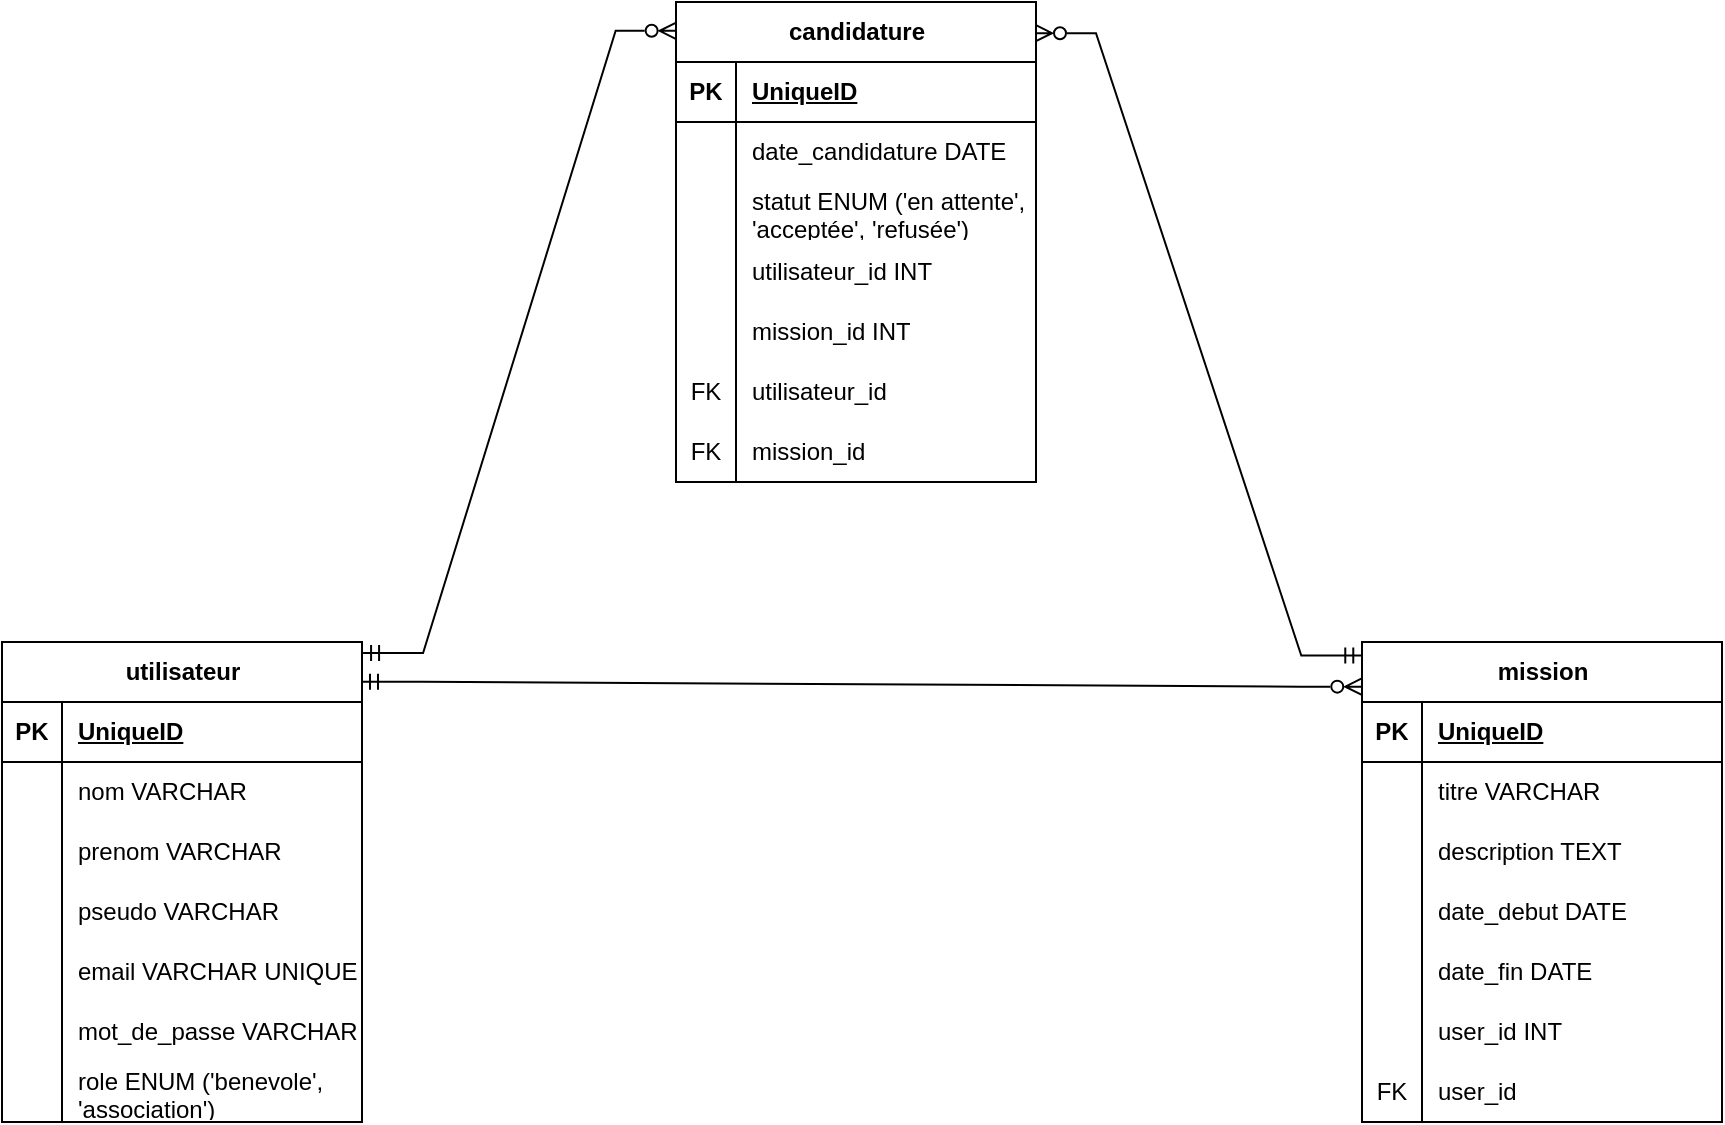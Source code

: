 <mxfile version="28.1.2">
  <diagram name="Page-1" id="drzbxd2dxCkqFDXYu_PV">
    <mxGraphModel dx="332" dy="196" grid="1" gridSize="10" guides="1" tooltips="1" connect="1" arrows="1" fold="1" page="1" pageScale="1" pageWidth="1654" pageHeight="2336" math="0" shadow="0">
      <root>
        <mxCell id="0" />
        <mxCell id="1" parent="0" />
        <mxCell id="DgoN_k9OaUiQ_qbFI7Nr-6" value="utilisateur" style="shape=table;startSize=30;container=1;collapsible=1;childLayout=tableLayout;fixedRows=1;rowLines=0;fontStyle=1;align=center;resizeLast=1;html=1;" vertex="1" parent="1">
          <mxGeometry x="400" y="440" width="180" height="240" as="geometry" />
        </mxCell>
        <mxCell id="DgoN_k9OaUiQ_qbFI7Nr-7" value="" style="shape=tableRow;horizontal=0;startSize=0;swimlaneHead=0;swimlaneBody=0;fillColor=none;collapsible=0;dropTarget=0;points=[[0,0.5],[1,0.5]];portConstraint=eastwest;top=0;left=0;right=0;bottom=1;" vertex="1" parent="DgoN_k9OaUiQ_qbFI7Nr-6">
          <mxGeometry y="30" width="180" height="30" as="geometry" />
        </mxCell>
        <mxCell id="DgoN_k9OaUiQ_qbFI7Nr-8" value="PK" style="shape=partialRectangle;connectable=0;fillColor=none;top=0;left=0;bottom=0;right=0;fontStyle=1;overflow=hidden;whiteSpace=wrap;html=1;" vertex="1" parent="DgoN_k9OaUiQ_qbFI7Nr-7">
          <mxGeometry width="30" height="30" as="geometry">
            <mxRectangle width="30" height="30" as="alternateBounds" />
          </mxGeometry>
        </mxCell>
        <mxCell id="DgoN_k9OaUiQ_qbFI7Nr-9" value="UniqueID" style="shape=partialRectangle;connectable=0;fillColor=none;top=0;left=0;bottom=0;right=0;align=left;spacingLeft=6;fontStyle=5;overflow=hidden;whiteSpace=wrap;html=1;" vertex="1" parent="DgoN_k9OaUiQ_qbFI7Nr-7">
          <mxGeometry x="30" width="150" height="30" as="geometry">
            <mxRectangle width="150" height="30" as="alternateBounds" />
          </mxGeometry>
        </mxCell>
        <mxCell id="DgoN_k9OaUiQ_qbFI7Nr-10" value="" style="shape=tableRow;horizontal=0;startSize=0;swimlaneHead=0;swimlaneBody=0;fillColor=none;collapsible=0;dropTarget=0;points=[[0,0.5],[1,0.5]];portConstraint=eastwest;top=0;left=0;right=0;bottom=0;" vertex="1" parent="DgoN_k9OaUiQ_qbFI7Nr-6">
          <mxGeometry y="60" width="180" height="30" as="geometry" />
        </mxCell>
        <mxCell id="DgoN_k9OaUiQ_qbFI7Nr-11" value="" style="shape=partialRectangle;connectable=0;fillColor=none;top=0;left=0;bottom=0;right=0;editable=1;overflow=hidden;whiteSpace=wrap;html=1;" vertex="1" parent="DgoN_k9OaUiQ_qbFI7Nr-10">
          <mxGeometry width="30" height="30" as="geometry">
            <mxRectangle width="30" height="30" as="alternateBounds" />
          </mxGeometry>
        </mxCell>
        <mxCell id="DgoN_k9OaUiQ_qbFI7Nr-12" value="nom VARCHAR" style="shape=partialRectangle;connectable=0;fillColor=none;top=0;left=0;bottom=0;right=0;align=left;spacingLeft=6;overflow=hidden;whiteSpace=wrap;html=1;" vertex="1" parent="DgoN_k9OaUiQ_qbFI7Nr-10">
          <mxGeometry x="30" width="150" height="30" as="geometry">
            <mxRectangle width="150" height="30" as="alternateBounds" />
          </mxGeometry>
        </mxCell>
        <mxCell id="DgoN_k9OaUiQ_qbFI7Nr-43" value="" style="shape=tableRow;horizontal=0;startSize=0;swimlaneHead=0;swimlaneBody=0;fillColor=none;collapsible=0;dropTarget=0;points=[[0,0.5],[1,0.5]];portConstraint=eastwest;top=0;left=0;right=0;bottom=0;" vertex="1" parent="DgoN_k9OaUiQ_qbFI7Nr-6">
          <mxGeometry y="90" width="180" height="30" as="geometry" />
        </mxCell>
        <mxCell id="DgoN_k9OaUiQ_qbFI7Nr-44" value="" style="shape=partialRectangle;connectable=0;fillColor=none;top=0;left=0;bottom=0;right=0;editable=1;overflow=hidden;whiteSpace=wrap;html=1;" vertex="1" parent="DgoN_k9OaUiQ_qbFI7Nr-43">
          <mxGeometry width="30" height="30" as="geometry">
            <mxRectangle width="30" height="30" as="alternateBounds" />
          </mxGeometry>
        </mxCell>
        <mxCell id="DgoN_k9OaUiQ_qbFI7Nr-45" value="prenom VARCHAR" style="shape=partialRectangle;connectable=0;fillColor=none;top=0;left=0;bottom=0;right=0;align=left;spacingLeft=6;overflow=hidden;whiteSpace=wrap;html=1;" vertex="1" parent="DgoN_k9OaUiQ_qbFI7Nr-43">
          <mxGeometry x="30" width="150" height="30" as="geometry">
            <mxRectangle width="150" height="30" as="alternateBounds" />
          </mxGeometry>
        </mxCell>
        <mxCell id="DgoN_k9OaUiQ_qbFI7Nr-46" value="" style="shape=tableRow;horizontal=0;startSize=0;swimlaneHead=0;swimlaneBody=0;fillColor=none;collapsible=0;dropTarget=0;points=[[0,0.5],[1,0.5]];portConstraint=eastwest;top=0;left=0;right=0;bottom=0;" vertex="1" parent="DgoN_k9OaUiQ_qbFI7Nr-6">
          <mxGeometry y="120" width="180" height="30" as="geometry" />
        </mxCell>
        <mxCell id="DgoN_k9OaUiQ_qbFI7Nr-47" value="" style="shape=partialRectangle;connectable=0;fillColor=none;top=0;left=0;bottom=0;right=0;editable=1;overflow=hidden;whiteSpace=wrap;html=1;" vertex="1" parent="DgoN_k9OaUiQ_qbFI7Nr-46">
          <mxGeometry width="30" height="30" as="geometry">
            <mxRectangle width="30" height="30" as="alternateBounds" />
          </mxGeometry>
        </mxCell>
        <mxCell id="DgoN_k9OaUiQ_qbFI7Nr-48" value="pseudo VARCHAR" style="shape=partialRectangle;connectable=0;fillColor=none;top=0;left=0;bottom=0;right=0;align=left;spacingLeft=6;overflow=hidden;whiteSpace=wrap;html=1;" vertex="1" parent="DgoN_k9OaUiQ_qbFI7Nr-46">
          <mxGeometry x="30" width="150" height="30" as="geometry">
            <mxRectangle width="150" height="30" as="alternateBounds" />
          </mxGeometry>
        </mxCell>
        <mxCell id="DgoN_k9OaUiQ_qbFI7Nr-53" value="" style="shape=tableRow;horizontal=0;startSize=0;swimlaneHead=0;swimlaneBody=0;fillColor=none;collapsible=0;dropTarget=0;points=[[0,0.5],[1,0.5]];portConstraint=eastwest;top=0;left=0;right=0;bottom=0;" vertex="1" parent="DgoN_k9OaUiQ_qbFI7Nr-6">
          <mxGeometry y="150" width="180" height="30" as="geometry" />
        </mxCell>
        <mxCell id="DgoN_k9OaUiQ_qbFI7Nr-54" value="" style="shape=partialRectangle;connectable=0;fillColor=none;top=0;left=0;bottom=0;right=0;editable=1;overflow=hidden;whiteSpace=wrap;html=1;" vertex="1" parent="DgoN_k9OaUiQ_qbFI7Nr-53">
          <mxGeometry width="30" height="30" as="geometry">
            <mxRectangle width="30" height="30" as="alternateBounds" />
          </mxGeometry>
        </mxCell>
        <mxCell id="DgoN_k9OaUiQ_qbFI7Nr-55" value="email VARCHAR UNIQUE" style="shape=partialRectangle;connectable=0;fillColor=none;top=0;left=0;bottom=0;right=0;align=left;spacingLeft=6;overflow=hidden;whiteSpace=wrap;html=1;" vertex="1" parent="DgoN_k9OaUiQ_qbFI7Nr-53">
          <mxGeometry x="30" width="150" height="30" as="geometry">
            <mxRectangle width="150" height="30" as="alternateBounds" />
          </mxGeometry>
        </mxCell>
        <mxCell id="DgoN_k9OaUiQ_qbFI7Nr-56" value="" style="shape=tableRow;horizontal=0;startSize=0;swimlaneHead=0;swimlaneBody=0;fillColor=none;collapsible=0;dropTarget=0;points=[[0,0.5],[1,0.5]];portConstraint=eastwest;top=0;left=0;right=0;bottom=0;" vertex="1" parent="DgoN_k9OaUiQ_qbFI7Nr-6">
          <mxGeometry y="180" width="180" height="30" as="geometry" />
        </mxCell>
        <mxCell id="DgoN_k9OaUiQ_qbFI7Nr-57" value="" style="shape=partialRectangle;connectable=0;fillColor=none;top=0;left=0;bottom=0;right=0;editable=1;overflow=hidden;whiteSpace=wrap;html=1;" vertex="1" parent="DgoN_k9OaUiQ_qbFI7Nr-56">
          <mxGeometry width="30" height="30" as="geometry">
            <mxRectangle width="30" height="30" as="alternateBounds" />
          </mxGeometry>
        </mxCell>
        <mxCell id="DgoN_k9OaUiQ_qbFI7Nr-58" value="mot_de_passe VARCHAR" style="shape=partialRectangle;connectable=0;fillColor=none;top=0;left=0;bottom=0;right=0;align=left;spacingLeft=6;overflow=hidden;whiteSpace=wrap;html=1;" vertex="1" parent="DgoN_k9OaUiQ_qbFI7Nr-56">
          <mxGeometry x="30" width="150" height="30" as="geometry">
            <mxRectangle width="150" height="30" as="alternateBounds" />
          </mxGeometry>
        </mxCell>
        <mxCell id="DgoN_k9OaUiQ_qbFI7Nr-59" value="" style="shape=tableRow;horizontal=0;startSize=0;swimlaneHead=0;swimlaneBody=0;fillColor=none;collapsible=0;dropTarget=0;points=[[0,0.5],[1,0.5]];portConstraint=eastwest;top=0;left=0;right=0;bottom=0;" vertex="1" parent="DgoN_k9OaUiQ_qbFI7Nr-6">
          <mxGeometry y="210" width="180" height="30" as="geometry" />
        </mxCell>
        <mxCell id="DgoN_k9OaUiQ_qbFI7Nr-60" value="" style="shape=partialRectangle;connectable=0;fillColor=none;top=0;left=0;bottom=0;right=0;editable=1;overflow=hidden;whiteSpace=wrap;html=1;" vertex="1" parent="DgoN_k9OaUiQ_qbFI7Nr-59">
          <mxGeometry width="30" height="30" as="geometry">
            <mxRectangle width="30" height="30" as="alternateBounds" />
          </mxGeometry>
        </mxCell>
        <mxCell id="DgoN_k9OaUiQ_qbFI7Nr-61" value="role ENUM (&#39;benevole&#39;,&lt;div&gt;&#39;association&#39;)&lt;/div&gt;" style="shape=partialRectangle;connectable=0;fillColor=none;top=0;left=0;bottom=0;right=0;align=left;spacingLeft=6;overflow=hidden;whiteSpace=wrap;html=1;" vertex="1" parent="DgoN_k9OaUiQ_qbFI7Nr-59">
          <mxGeometry x="30" width="150" height="30" as="geometry">
            <mxRectangle width="150" height="30" as="alternateBounds" />
          </mxGeometry>
        </mxCell>
        <mxCell id="DgoN_k9OaUiQ_qbFI7Nr-62" value="mission" style="shape=table;startSize=30;container=1;collapsible=1;childLayout=tableLayout;fixedRows=1;rowLines=0;fontStyle=1;align=center;resizeLast=1;html=1;" vertex="1" parent="1">
          <mxGeometry x="1080" y="440" width="180" height="240" as="geometry" />
        </mxCell>
        <mxCell id="DgoN_k9OaUiQ_qbFI7Nr-63" value="" style="shape=tableRow;horizontal=0;startSize=0;swimlaneHead=0;swimlaneBody=0;fillColor=none;collapsible=0;dropTarget=0;points=[[0,0.5],[1,0.5]];portConstraint=eastwest;top=0;left=0;right=0;bottom=1;" vertex="1" parent="DgoN_k9OaUiQ_qbFI7Nr-62">
          <mxGeometry y="30" width="180" height="30" as="geometry" />
        </mxCell>
        <mxCell id="DgoN_k9OaUiQ_qbFI7Nr-64" value="PK" style="shape=partialRectangle;connectable=0;fillColor=none;top=0;left=0;bottom=0;right=0;fontStyle=1;overflow=hidden;whiteSpace=wrap;html=1;" vertex="1" parent="DgoN_k9OaUiQ_qbFI7Nr-63">
          <mxGeometry width="30" height="30" as="geometry">
            <mxRectangle width="30" height="30" as="alternateBounds" />
          </mxGeometry>
        </mxCell>
        <mxCell id="DgoN_k9OaUiQ_qbFI7Nr-65" value="UniqueID" style="shape=partialRectangle;connectable=0;fillColor=none;top=0;left=0;bottom=0;right=0;align=left;spacingLeft=6;fontStyle=5;overflow=hidden;whiteSpace=wrap;html=1;" vertex="1" parent="DgoN_k9OaUiQ_qbFI7Nr-63">
          <mxGeometry x="30" width="150" height="30" as="geometry">
            <mxRectangle width="150" height="30" as="alternateBounds" />
          </mxGeometry>
        </mxCell>
        <mxCell id="DgoN_k9OaUiQ_qbFI7Nr-66" value="" style="shape=tableRow;horizontal=0;startSize=0;swimlaneHead=0;swimlaneBody=0;fillColor=none;collapsible=0;dropTarget=0;points=[[0,0.5],[1,0.5]];portConstraint=eastwest;top=0;left=0;right=0;bottom=0;" vertex="1" parent="DgoN_k9OaUiQ_qbFI7Nr-62">
          <mxGeometry y="60" width="180" height="30" as="geometry" />
        </mxCell>
        <mxCell id="DgoN_k9OaUiQ_qbFI7Nr-67" value="" style="shape=partialRectangle;connectable=0;fillColor=none;top=0;left=0;bottom=0;right=0;editable=1;overflow=hidden;whiteSpace=wrap;html=1;" vertex="1" parent="DgoN_k9OaUiQ_qbFI7Nr-66">
          <mxGeometry width="30" height="30" as="geometry">
            <mxRectangle width="30" height="30" as="alternateBounds" />
          </mxGeometry>
        </mxCell>
        <mxCell id="DgoN_k9OaUiQ_qbFI7Nr-68" value="titre VARCHAR" style="shape=partialRectangle;connectable=0;fillColor=none;top=0;left=0;bottom=0;right=0;align=left;spacingLeft=6;overflow=hidden;whiteSpace=wrap;html=1;" vertex="1" parent="DgoN_k9OaUiQ_qbFI7Nr-66">
          <mxGeometry x="30" width="150" height="30" as="geometry">
            <mxRectangle width="150" height="30" as="alternateBounds" />
          </mxGeometry>
        </mxCell>
        <mxCell id="DgoN_k9OaUiQ_qbFI7Nr-69" value="" style="shape=tableRow;horizontal=0;startSize=0;swimlaneHead=0;swimlaneBody=0;fillColor=none;collapsible=0;dropTarget=0;points=[[0,0.5],[1,0.5]];portConstraint=eastwest;top=0;left=0;right=0;bottom=0;" vertex="1" parent="DgoN_k9OaUiQ_qbFI7Nr-62">
          <mxGeometry y="90" width="180" height="30" as="geometry" />
        </mxCell>
        <mxCell id="DgoN_k9OaUiQ_qbFI7Nr-70" value="" style="shape=partialRectangle;connectable=0;fillColor=none;top=0;left=0;bottom=0;right=0;editable=1;overflow=hidden;whiteSpace=wrap;html=1;" vertex="1" parent="DgoN_k9OaUiQ_qbFI7Nr-69">
          <mxGeometry width="30" height="30" as="geometry">
            <mxRectangle width="30" height="30" as="alternateBounds" />
          </mxGeometry>
        </mxCell>
        <mxCell id="DgoN_k9OaUiQ_qbFI7Nr-71" value="description TEXT" style="shape=partialRectangle;connectable=0;fillColor=none;top=0;left=0;bottom=0;right=0;align=left;spacingLeft=6;overflow=hidden;whiteSpace=wrap;html=1;" vertex="1" parent="DgoN_k9OaUiQ_qbFI7Nr-69">
          <mxGeometry x="30" width="150" height="30" as="geometry">
            <mxRectangle width="150" height="30" as="alternateBounds" />
          </mxGeometry>
        </mxCell>
        <mxCell id="DgoN_k9OaUiQ_qbFI7Nr-72" value="" style="shape=tableRow;horizontal=0;startSize=0;swimlaneHead=0;swimlaneBody=0;fillColor=none;collapsible=0;dropTarget=0;points=[[0,0.5],[1,0.5]];portConstraint=eastwest;top=0;left=0;right=0;bottom=0;" vertex="1" parent="DgoN_k9OaUiQ_qbFI7Nr-62">
          <mxGeometry y="120" width="180" height="30" as="geometry" />
        </mxCell>
        <mxCell id="DgoN_k9OaUiQ_qbFI7Nr-73" value="" style="shape=partialRectangle;connectable=0;fillColor=none;top=0;left=0;bottom=0;right=0;editable=1;overflow=hidden;whiteSpace=wrap;html=1;" vertex="1" parent="DgoN_k9OaUiQ_qbFI7Nr-72">
          <mxGeometry width="30" height="30" as="geometry">
            <mxRectangle width="30" height="30" as="alternateBounds" />
          </mxGeometry>
        </mxCell>
        <mxCell id="DgoN_k9OaUiQ_qbFI7Nr-74" value="date_debut DATE" style="shape=partialRectangle;connectable=0;fillColor=none;top=0;left=0;bottom=0;right=0;align=left;spacingLeft=6;overflow=hidden;whiteSpace=wrap;html=1;" vertex="1" parent="DgoN_k9OaUiQ_qbFI7Nr-72">
          <mxGeometry x="30" width="150" height="30" as="geometry">
            <mxRectangle width="150" height="30" as="alternateBounds" />
          </mxGeometry>
        </mxCell>
        <mxCell id="DgoN_k9OaUiQ_qbFI7Nr-75" value="" style="shape=tableRow;horizontal=0;startSize=0;swimlaneHead=0;swimlaneBody=0;fillColor=none;collapsible=0;dropTarget=0;points=[[0,0.5],[1,0.5]];portConstraint=eastwest;top=0;left=0;right=0;bottom=0;" vertex="1" parent="DgoN_k9OaUiQ_qbFI7Nr-62">
          <mxGeometry y="150" width="180" height="30" as="geometry" />
        </mxCell>
        <mxCell id="DgoN_k9OaUiQ_qbFI7Nr-76" value="" style="shape=partialRectangle;connectable=0;fillColor=none;top=0;left=0;bottom=0;right=0;editable=1;overflow=hidden;whiteSpace=wrap;html=1;" vertex="1" parent="DgoN_k9OaUiQ_qbFI7Nr-75">
          <mxGeometry width="30" height="30" as="geometry">
            <mxRectangle width="30" height="30" as="alternateBounds" />
          </mxGeometry>
        </mxCell>
        <mxCell id="DgoN_k9OaUiQ_qbFI7Nr-77" value="date_fin DATE" style="shape=partialRectangle;connectable=0;fillColor=none;top=0;left=0;bottom=0;right=0;align=left;spacingLeft=6;overflow=hidden;whiteSpace=wrap;html=1;" vertex="1" parent="DgoN_k9OaUiQ_qbFI7Nr-75">
          <mxGeometry x="30" width="150" height="30" as="geometry">
            <mxRectangle width="150" height="30" as="alternateBounds" />
          </mxGeometry>
        </mxCell>
        <mxCell id="DgoN_k9OaUiQ_qbFI7Nr-78" value="" style="shape=tableRow;horizontal=0;startSize=0;swimlaneHead=0;swimlaneBody=0;fillColor=none;collapsible=0;dropTarget=0;points=[[0,0.5],[1,0.5]];portConstraint=eastwest;top=0;left=0;right=0;bottom=0;" vertex="1" parent="DgoN_k9OaUiQ_qbFI7Nr-62">
          <mxGeometry y="180" width="180" height="30" as="geometry" />
        </mxCell>
        <mxCell id="DgoN_k9OaUiQ_qbFI7Nr-79" value="" style="shape=partialRectangle;connectable=0;fillColor=none;top=0;left=0;bottom=0;right=0;editable=1;overflow=hidden;whiteSpace=wrap;html=1;" vertex="1" parent="DgoN_k9OaUiQ_qbFI7Nr-78">
          <mxGeometry width="30" height="30" as="geometry">
            <mxRectangle width="30" height="30" as="alternateBounds" />
          </mxGeometry>
        </mxCell>
        <mxCell id="DgoN_k9OaUiQ_qbFI7Nr-80" value="user_id INT" style="shape=partialRectangle;connectable=0;fillColor=none;top=0;left=0;bottom=0;right=0;align=left;spacingLeft=6;overflow=hidden;whiteSpace=wrap;html=1;" vertex="1" parent="DgoN_k9OaUiQ_qbFI7Nr-78">
          <mxGeometry x="30" width="150" height="30" as="geometry">
            <mxRectangle width="150" height="30" as="alternateBounds" />
          </mxGeometry>
        </mxCell>
        <mxCell id="DgoN_k9OaUiQ_qbFI7Nr-81" value="" style="shape=tableRow;horizontal=0;startSize=0;swimlaneHead=0;swimlaneBody=0;fillColor=none;collapsible=0;dropTarget=0;points=[[0,0.5],[1,0.5]];portConstraint=eastwest;top=0;left=0;right=0;bottom=0;" vertex="1" parent="DgoN_k9OaUiQ_qbFI7Nr-62">
          <mxGeometry y="210" width="180" height="30" as="geometry" />
        </mxCell>
        <mxCell id="DgoN_k9OaUiQ_qbFI7Nr-82" value="FK" style="shape=partialRectangle;connectable=0;fillColor=none;top=0;left=0;bottom=0;right=0;editable=1;overflow=hidden;whiteSpace=wrap;html=1;" vertex="1" parent="DgoN_k9OaUiQ_qbFI7Nr-81">
          <mxGeometry width="30" height="30" as="geometry">
            <mxRectangle width="30" height="30" as="alternateBounds" />
          </mxGeometry>
        </mxCell>
        <mxCell id="DgoN_k9OaUiQ_qbFI7Nr-83" value="user_id" style="shape=partialRectangle;connectable=0;fillColor=none;top=0;left=0;bottom=0;right=0;align=left;spacingLeft=6;overflow=hidden;whiteSpace=wrap;html=1;" vertex="1" parent="DgoN_k9OaUiQ_qbFI7Nr-81">
          <mxGeometry x="30" width="150" height="30" as="geometry">
            <mxRectangle width="150" height="30" as="alternateBounds" />
          </mxGeometry>
        </mxCell>
        <mxCell id="DgoN_k9OaUiQ_qbFI7Nr-84" value="candidature" style="shape=table;startSize=30;container=1;collapsible=1;childLayout=tableLayout;fixedRows=1;rowLines=0;fontStyle=1;align=center;resizeLast=1;html=1;" vertex="1" parent="1">
          <mxGeometry x="737" y="120" width="180" height="240" as="geometry" />
        </mxCell>
        <mxCell id="DgoN_k9OaUiQ_qbFI7Nr-85" value="" style="shape=tableRow;horizontal=0;startSize=0;swimlaneHead=0;swimlaneBody=0;fillColor=none;collapsible=0;dropTarget=0;points=[[0,0.5],[1,0.5]];portConstraint=eastwest;top=0;left=0;right=0;bottom=1;" vertex="1" parent="DgoN_k9OaUiQ_qbFI7Nr-84">
          <mxGeometry y="30" width="180" height="30" as="geometry" />
        </mxCell>
        <mxCell id="DgoN_k9OaUiQ_qbFI7Nr-86" value="PK" style="shape=partialRectangle;connectable=0;fillColor=none;top=0;left=0;bottom=0;right=0;fontStyle=1;overflow=hidden;whiteSpace=wrap;html=1;" vertex="1" parent="DgoN_k9OaUiQ_qbFI7Nr-85">
          <mxGeometry width="30" height="30" as="geometry">
            <mxRectangle width="30" height="30" as="alternateBounds" />
          </mxGeometry>
        </mxCell>
        <mxCell id="DgoN_k9OaUiQ_qbFI7Nr-87" value="UniqueID" style="shape=partialRectangle;connectable=0;fillColor=none;top=0;left=0;bottom=0;right=0;align=left;spacingLeft=6;fontStyle=5;overflow=hidden;whiteSpace=wrap;html=1;" vertex="1" parent="DgoN_k9OaUiQ_qbFI7Nr-85">
          <mxGeometry x="30" width="150" height="30" as="geometry">
            <mxRectangle width="150" height="30" as="alternateBounds" />
          </mxGeometry>
        </mxCell>
        <mxCell id="DgoN_k9OaUiQ_qbFI7Nr-88" value="" style="shape=tableRow;horizontal=0;startSize=0;swimlaneHead=0;swimlaneBody=0;fillColor=none;collapsible=0;dropTarget=0;points=[[0,0.5],[1,0.5]];portConstraint=eastwest;top=0;left=0;right=0;bottom=0;" vertex="1" parent="DgoN_k9OaUiQ_qbFI7Nr-84">
          <mxGeometry y="60" width="180" height="30" as="geometry" />
        </mxCell>
        <mxCell id="DgoN_k9OaUiQ_qbFI7Nr-89" value="" style="shape=partialRectangle;connectable=0;fillColor=none;top=0;left=0;bottom=0;right=0;editable=1;overflow=hidden;whiteSpace=wrap;html=1;" vertex="1" parent="DgoN_k9OaUiQ_qbFI7Nr-88">
          <mxGeometry width="30" height="30" as="geometry">
            <mxRectangle width="30" height="30" as="alternateBounds" />
          </mxGeometry>
        </mxCell>
        <mxCell id="DgoN_k9OaUiQ_qbFI7Nr-90" value="date_candidature DATE" style="shape=partialRectangle;connectable=0;fillColor=none;top=0;left=0;bottom=0;right=0;align=left;spacingLeft=6;overflow=hidden;whiteSpace=wrap;html=1;" vertex="1" parent="DgoN_k9OaUiQ_qbFI7Nr-88">
          <mxGeometry x="30" width="150" height="30" as="geometry">
            <mxRectangle width="150" height="30" as="alternateBounds" />
          </mxGeometry>
        </mxCell>
        <mxCell id="DgoN_k9OaUiQ_qbFI7Nr-91" value="" style="shape=tableRow;horizontal=0;startSize=0;swimlaneHead=0;swimlaneBody=0;fillColor=none;collapsible=0;dropTarget=0;points=[[0,0.5],[1,0.5]];portConstraint=eastwest;top=0;left=0;right=0;bottom=0;" vertex="1" parent="DgoN_k9OaUiQ_qbFI7Nr-84">
          <mxGeometry y="90" width="180" height="30" as="geometry" />
        </mxCell>
        <mxCell id="DgoN_k9OaUiQ_qbFI7Nr-92" value="" style="shape=partialRectangle;connectable=0;fillColor=none;top=0;left=0;bottom=0;right=0;editable=1;overflow=hidden;whiteSpace=wrap;html=1;" vertex="1" parent="DgoN_k9OaUiQ_qbFI7Nr-91">
          <mxGeometry width="30" height="30" as="geometry">
            <mxRectangle width="30" height="30" as="alternateBounds" />
          </mxGeometry>
        </mxCell>
        <mxCell id="DgoN_k9OaUiQ_qbFI7Nr-93" value="statut ENUM (&#39;en attente&#39;,&lt;br&gt;&#39;acceptée&#39;, &#39;refusée&#39;)" style="shape=partialRectangle;connectable=0;fillColor=none;top=0;left=0;bottom=0;right=0;align=left;spacingLeft=6;overflow=hidden;whiteSpace=wrap;html=1;" vertex="1" parent="DgoN_k9OaUiQ_qbFI7Nr-91">
          <mxGeometry x="30" width="150" height="30" as="geometry">
            <mxRectangle width="150" height="30" as="alternateBounds" />
          </mxGeometry>
        </mxCell>
        <mxCell id="DgoN_k9OaUiQ_qbFI7Nr-94" value="" style="shape=tableRow;horizontal=0;startSize=0;swimlaneHead=0;swimlaneBody=0;fillColor=none;collapsible=0;dropTarget=0;points=[[0,0.5],[1,0.5]];portConstraint=eastwest;top=0;left=0;right=0;bottom=0;" vertex="1" parent="DgoN_k9OaUiQ_qbFI7Nr-84">
          <mxGeometry y="120" width="180" height="30" as="geometry" />
        </mxCell>
        <mxCell id="DgoN_k9OaUiQ_qbFI7Nr-95" value="" style="shape=partialRectangle;connectable=0;fillColor=none;top=0;left=0;bottom=0;right=0;editable=1;overflow=hidden;whiteSpace=wrap;html=1;" vertex="1" parent="DgoN_k9OaUiQ_qbFI7Nr-94">
          <mxGeometry width="30" height="30" as="geometry">
            <mxRectangle width="30" height="30" as="alternateBounds" />
          </mxGeometry>
        </mxCell>
        <mxCell id="DgoN_k9OaUiQ_qbFI7Nr-96" value="utilisateur_id INT" style="shape=partialRectangle;connectable=0;fillColor=none;top=0;left=0;bottom=0;right=0;align=left;spacingLeft=6;overflow=hidden;whiteSpace=wrap;html=1;" vertex="1" parent="DgoN_k9OaUiQ_qbFI7Nr-94">
          <mxGeometry x="30" width="150" height="30" as="geometry">
            <mxRectangle width="150" height="30" as="alternateBounds" />
          </mxGeometry>
        </mxCell>
        <mxCell id="DgoN_k9OaUiQ_qbFI7Nr-97" value="" style="shape=tableRow;horizontal=0;startSize=0;swimlaneHead=0;swimlaneBody=0;fillColor=none;collapsible=0;dropTarget=0;points=[[0,0.5],[1,0.5]];portConstraint=eastwest;top=0;left=0;right=0;bottom=0;" vertex="1" parent="DgoN_k9OaUiQ_qbFI7Nr-84">
          <mxGeometry y="150" width="180" height="30" as="geometry" />
        </mxCell>
        <mxCell id="DgoN_k9OaUiQ_qbFI7Nr-98" value="" style="shape=partialRectangle;connectable=0;fillColor=none;top=0;left=0;bottom=0;right=0;editable=1;overflow=hidden;whiteSpace=wrap;html=1;" vertex="1" parent="DgoN_k9OaUiQ_qbFI7Nr-97">
          <mxGeometry width="30" height="30" as="geometry">
            <mxRectangle width="30" height="30" as="alternateBounds" />
          </mxGeometry>
        </mxCell>
        <mxCell id="DgoN_k9OaUiQ_qbFI7Nr-99" value="mission_id INT" style="shape=partialRectangle;connectable=0;fillColor=none;top=0;left=0;bottom=0;right=0;align=left;spacingLeft=6;overflow=hidden;whiteSpace=wrap;html=1;" vertex="1" parent="DgoN_k9OaUiQ_qbFI7Nr-97">
          <mxGeometry x="30" width="150" height="30" as="geometry">
            <mxRectangle width="150" height="30" as="alternateBounds" />
          </mxGeometry>
        </mxCell>
        <mxCell id="DgoN_k9OaUiQ_qbFI7Nr-100" value="" style="shape=tableRow;horizontal=0;startSize=0;swimlaneHead=0;swimlaneBody=0;fillColor=none;collapsible=0;dropTarget=0;points=[[0,0.5],[1,0.5]];portConstraint=eastwest;top=0;left=0;right=0;bottom=0;" vertex="1" parent="DgoN_k9OaUiQ_qbFI7Nr-84">
          <mxGeometry y="180" width="180" height="30" as="geometry" />
        </mxCell>
        <mxCell id="DgoN_k9OaUiQ_qbFI7Nr-101" value="FK" style="shape=partialRectangle;connectable=0;fillColor=none;top=0;left=0;bottom=0;right=0;editable=1;overflow=hidden;whiteSpace=wrap;html=1;" vertex="1" parent="DgoN_k9OaUiQ_qbFI7Nr-100">
          <mxGeometry width="30" height="30" as="geometry">
            <mxRectangle width="30" height="30" as="alternateBounds" />
          </mxGeometry>
        </mxCell>
        <mxCell id="DgoN_k9OaUiQ_qbFI7Nr-102" value="utilisateur_id" style="shape=partialRectangle;connectable=0;fillColor=none;top=0;left=0;bottom=0;right=0;align=left;spacingLeft=6;overflow=hidden;whiteSpace=wrap;html=1;" vertex="1" parent="DgoN_k9OaUiQ_qbFI7Nr-100">
          <mxGeometry x="30" width="150" height="30" as="geometry">
            <mxRectangle width="150" height="30" as="alternateBounds" />
          </mxGeometry>
        </mxCell>
        <mxCell id="DgoN_k9OaUiQ_qbFI7Nr-103" value="" style="shape=tableRow;horizontal=0;startSize=0;swimlaneHead=0;swimlaneBody=0;fillColor=none;collapsible=0;dropTarget=0;points=[[0,0.5],[1,0.5]];portConstraint=eastwest;top=0;left=0;right=0;bottom=0;" vertex="1" parent="DgoN_k9OaUiQ_qbFI7Nr-84">
          <mxGeometry y="210" width="180" height="30" as="geometry" />
        </mxCell>
        <mxCell id="DgoN_k9OaUiQ_qbFI7Nr-104" value="FK" style="shape=partialRectangle;connectable=0;fillColor=none;top=0;left=0;bottom=0;right=0;editable=1;overflow=hidden;whiteSpace=wrap;html=1;" vertex="1" parent="DgoN_k9OaUiQ_qbFI7Nr-103">
          <mxGeometry width="30" height="30" as="geometry">
            <mxRectangle width="30" height="30" as="alternateBounds" />
          </mxGeometry>
        </mxCell>
        <mxCell id="DgoN_k9OaUiQ_qbFI7Nr-105" value="mission_id" style="shape=partialRectangle;connectable=0;fillColor=none;top=0;left=0;bottom=0;right=0;align=left;spacingLeft=6;overflow=hidden;whiteSpace=wrap;html=1;" vertex="1" parent="DgoN_k9OaUiQ_qbFI7Nr-103">
          <mxGeometry x="30" width="150" height="30" as="geometry">
            <mxRectangle width="150" height="30" as="alternateBounds" />
          </mxGeometry>
        </mxCell>
        <mxCell id="DgoN_k9OaUiQ_qbFI7Nr-106" value="" style="edgeStyle=entityRelationEdgeStyle;fontSize=12;html=1;endArrow=ERzeroToMany;startArrow=ERmandOne;rounded=0;entryX=-0.001;entryY=0.06;entryDx=0;entryDy=0;entryPerimeter=0;exitX=1.003;exitY=0.023;exitDx=0;exitDy=0;exitPerimeter=0;endFill=0;" edge="1" parent="1" source="DgoN_k9OaUiQ_qbFI7Nr-6" target="DgoN_k9OaUiQ_qbFI7Nr-84">
          <mxGeometry width="100" height="100" relative="1" as="geometry">
            <mxPoint x="630" y="230" as="sourcePoint" />
            <mxPoint x="730" y="130" as="targetPoint" />
          </mxGeometry>
        </mxCell>
        <mxCell id="DgoN_k9OaUiQ_qbFI7Nr-107" value="" style="edgeStyle=entityRelationEdgeStyle;fontSize=12;html=1;endArrow=ERzeroToMany;startArrow=ERmandOne;rounded=0;entryX=-0.002;entryY=0.093;entryDx=0;entryDy=0;entryPerimeter=0;exitX=1;exitY=0.083;exitDx=0;exitDy=0;exitPerimeter=0;endFill=0;" edge="1" parent="1" source="DgoN_k9OaUiQ_qbFI7Nr-6" target="DgoN_k9OaUiQ_qbFI7Nr-62">
          <mxGeometry width="100" height="100" relative="1" as="geometry">
            <mxPoint x="630" y="692" as="sourcePoint" />
            <mxPoint x="786" y="380" as="targetPoint" />
          </mxGeometry>
        </mxCell>
        <mxCell id="DgoN_k9OaUiQ_qbFI7Nr-108" value="" style="edgeStyle=entityRelationEdgeStyle;fontSize=12;html=1;endArrow=ERmandOne;startArrow=ERzeroToMany;rounded=0;entryX=0;entryY=0.028;entryDx=0;entryDy=0;entryPerimeter=0;exitX=1.002;exitY=0.065;exitDx=0;exitDy=0;exitPerimeter=0;endFill=0;startFill=0;" edge="1" parent="1">
          <mxGeometry width="100" height="100" relative="1" as="geometry">
            <mxPoint x="917.0" y="135.6" as="sourcePoint" />
            <mxPoint x="1079.64" y="446.72" as="targetPoint" />
          </mxGeometry>
        </mxCell>
      </root>
    </mxGraphModel>
  </diagram>
</mxfile>
